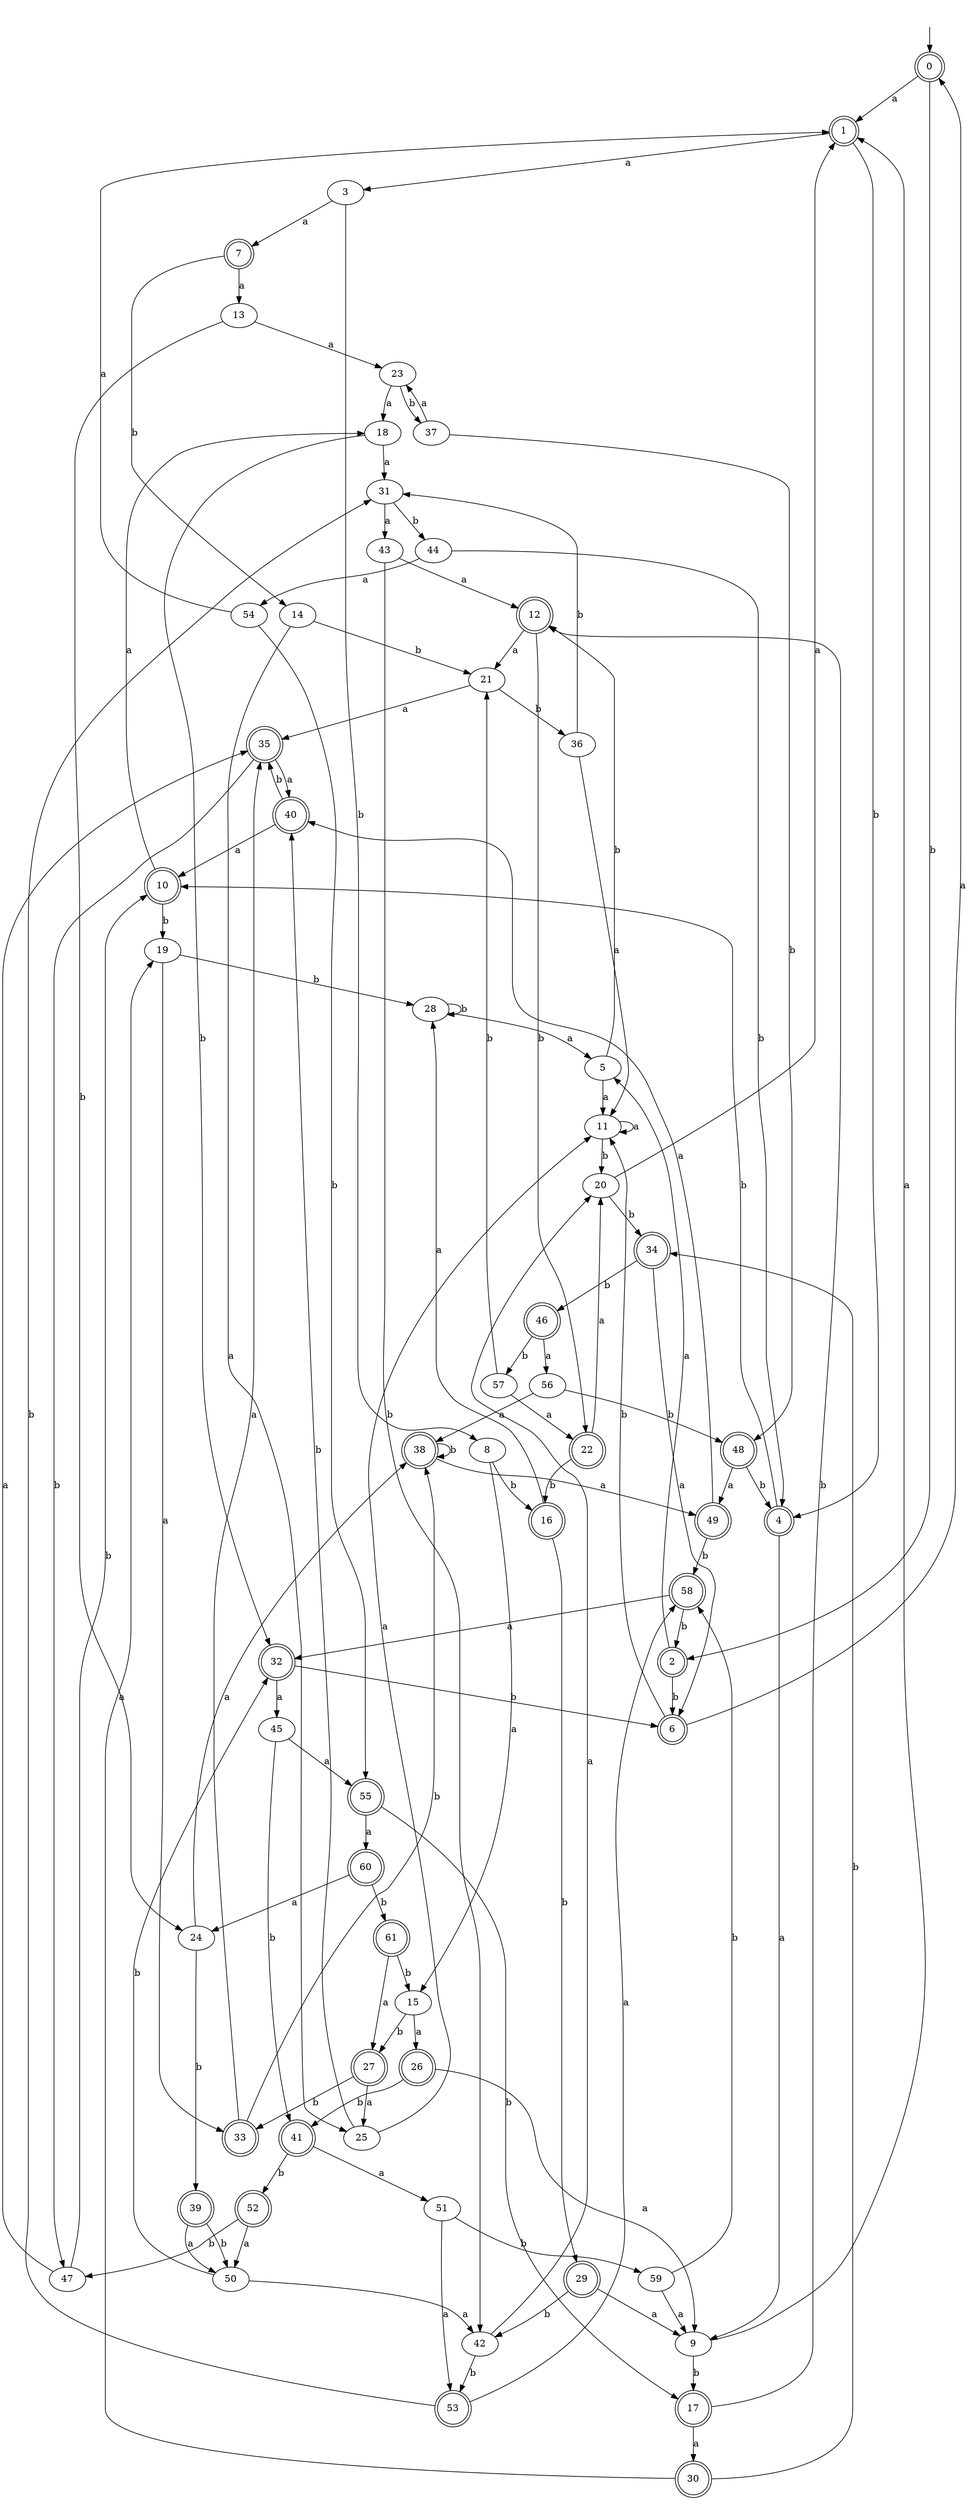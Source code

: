 digraph RandomDFA {
  __start0 [label="", shape=none];
  __start0 -> 0 [label=""];
  0 [shape=circle] [shape=doublecircle]
  0 -> 1 [label="a"]
  0 -> 2 [label="b"]
  1 [shape=doublecircle]
  1 -> 3 [label="a"]
  1 -> 4 [label="b"]
  2 [shape=doublecircle]
  2 -> 5 [label="a"]
  2 -> 6 [label="b"]
  3
  3 -> 7 [label="a"]
  3 -> 8 [label="b"]
  4 [shape=doublecircle]
  4 -> 9 [label="a"]
  4 -> 10 [label="b"]
  5
  5 -> 11 [label="a"]
  5 -> 12 [label="b"]
  6 [shape=doublecircle]
  6 -> 0 [label="a"]
  6 -> 11 [label="b"]
  7 [shape=doublecircle]
  7 -> 13 [label="a"]
  7 -> 14 [label="b"]
  8
  8 -> 15 [label="a"]
  8 -> 16 [label="b"]
  9
  9 -> 1 [label="a"]
  9 -> 17 [label="b"]
  10 [shape=doublecircle]
  10 -> 18 [label="a"]
  10 -> 19 [label="b"]
  11
  11 -> 11 [label="a"]
  11 -> 20 [label="b"]
  12 [shape=doublecircle]
  12 -> 21 [label="a"]
  12 -> 22 [label="b"]
  13
  13 -> 23 [label="a"]
  13 -> 24 [label="b"]
  14
  14 -> 25 [label="a"]
  14 -> 21 [label="b"]
  15
  15 -> 26 [label="a"]
  15 -> 27 [label="b"]
  16 [shape=doublecircle]
  16 -> 28 [label="a"]
  16 -> 29 [label="b"]
  17 [shape=doublecircle]
  17 -> 30 [label="a"]
  17 -> 12 [label="b"]
  18
  18 -> 31 [label="a"]
  18 -> 32 [label="b"]
  19
  19 -> 33 [label="a"]
  19 -> 28 [label="b"]
  20
  20 -> 1 [label="a"]
  20 -> 34 [label="b"]
  21
  21 -> 35 [label="a"]
  21 -> 36 [label="b"]
  22 [shape=doublecircle]
  22 -> 20 [label="a"]
  22 -> 16 [label="b"]
  23
  23 -> 18 [label="a"]
  23 -> 37 [label="b"]
  24
  24 -> 38 [label="a"]
  24 -> 39 [label="b"]
  25
  25 -> 11 [label="a"]
  25 -> 40 [label="b"]
  26 [shape=doublecircle]
  26 -> 9 [label="a"]
  26 -> 41 [label="b"]
  27 [shape=doublecircle]
  27 -> 25 [label="a"]
  27 -> 33 [label="b"]
  28
  28 -> 5 [label="a"]
  28 -> 28 [label="b"]
  29 [shape=doublecircle]
  29 -> 9 [label="a"]
  29 -> 42 [label="b"]
  30 [shape=doublecircle]
  30 -> 19 [label="a"]
  30 -> 34 [label="b"]
  31
  31 -> 43 [label="a"]
  31 -> 44 [label="b"]
  32 [shape=doublecircle]
  32 -> 45 [label="a"]
  32 -> 6 [label="b"]
  33 [shape=doublecircle]
  33 -> 35 [label="a"]
  33 -> 38 [label="b"]
  34 [shape=doublecircle]
  34 -> 6 [label="a"]
  34 -> 46 [label="b"]
  35 [shape=doublecircle]
  35 -> 40 [label="a"]
  35 -> 47 [label="b"]
  36
  36 -> 11 [label="a"]
  36 -> 31 [label="b"]
  37
  37 -> 23 [label="a"]
  37 -> 48 [label="b"]
  38 [shape=doublecircle]
  38 -> 49 [label="a"]
  38 -> 38 [label="b"]
  39 [shape=doublecircle]
  39 -> 50 [label="a"]
  39 -> 50 [label="b"]
  40 [shape=doublecircle]
  40 -> 10 [label="a"]
  40 -> 35 [label="b"]
  41 [shape=doublecircle]
  41 -> 51 [label="a"]
  41 -> 52 [label="b"]
  42
  42 -> 20 [label="a"]
  42 -> 53 [label="b"]
  43
  43 -> 12 [label="a"]
  43 -> 42 [label="b"]
  44
  44 -> 54 [label="a"]
  44 -> 4 [label="b"]
  45
  45 -> 55 [label="a"]
  45 -> 41 [label="b"]
  46 [shape=doublecircle]
  46 -> 56 [label="a"]
  46 -> 57 [label="b"]
  47
  47 -> 35 [label="a"]
  47 -> 10 [label="b"]
  48 [shape=doublecircle]
  48 -> 49 [label="a"]
  48 -> 4 [label="b"]
  49 [shape=doublecircle]
  49 -> 40 [label="a"]
  49 -> 58 [label="b"]
  50
  50 -> 42 [label="a"]
  50 -> 32 [label="b"]
  51
  51 -> 53 [label="a"]
  51 -> 59 [label="b"]
  52 [shape=doublecircle]
  52 -> 50 [label="a"]
  52 -> 47 [label="b"]
  53 [shape=doublecircle]
  53 -> 58 [label="a"]
  53 -> 31 [label="b"]
  54
  54 -> 1 [label="a"]
  54 -> 55 [label="b"]
  55 [shape=doublecircle]
  55 -> 60 [label="a"]
  55 -> 17 [label="b"]
  56
  56 -> 38 [label="a"]
  56 -> 48 [label="b"]
  57
  57 -> 22 [label="a"]
  57 -> 21 [label="b"]
  58 [shape=doublecircle]
  58 -> 32 [label="a"]
  58 -> 2 [label="b"]
  59
  59 -> 9 [label="a"]
  59 -> 58 [label="b"]
  60 [shape=doublecircle]
  60 -> 24 [label="a"]
  60 -> 61 [label="b"]
  61 [shape=doublecircle]
  61 -> 27 [label="a"]
  61 -> 15 [label="b"]
}
